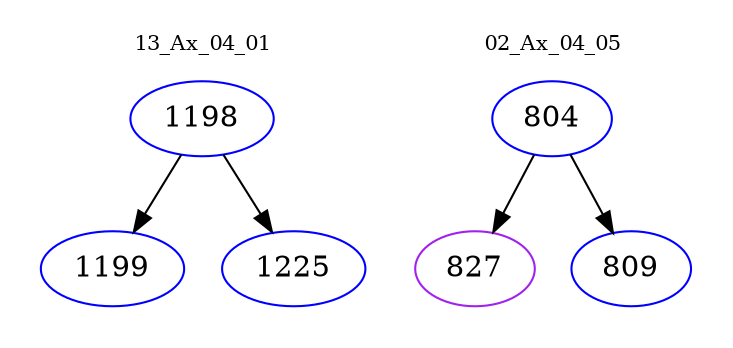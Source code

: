 digraph{
subgraph cluster_0 {
color = white
label = "13_Ax_04_01";
fontsize=10;
T0_1198 [label="1198", color="blue"]
T0_1198 -> T0_1199 [color="black"]
T0_1199 [label="1199", color="blue"]
T0_1198 -> T0_1225 [color="black"]
T0_1225 [label="1225", color="blue"]
}
subgraph cluster_1 {
color = white
label = "02_Ax_04_05";
fontsize=10;
T1_804 [label="804", color="blue"]
T1_804 -> T1_827 [color="black"]
T1_827 [label="827", color="purple"]
T1_804 -> T1_809 [color="black"]
T1_809 [label="809", color="blue"]
}
}
